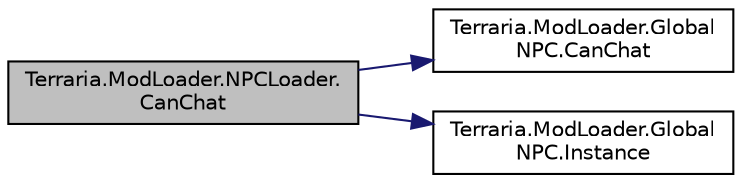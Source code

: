 digraph "Terraria.ModLoader.NPCLoader.CanChat"
{
 // LATEX_PDF_SIZE
  edge [fontname="Helvetica",fontsize="10",labelfontname="Helvetica",labelfontsize="10"];
  node [fontname="Helvetica",fontsize="10",shape=record];
  rankdir="LR";
  Node1 [label="Terraria.ModLoader.NPCLoader.\lCanChat",height=0.2,width=0.4,color="black", fillcolor="grey75", style="filled", fontcolor="black",tooltip=" "];
  Node1 -> Node2 [color="midnightblue",fontsize="10",style="solid",fontname="Helvetica"];
  Node2 [label="Terraria.ModLoader.Global\lNPC.CanChat",height=0.2,width=0.4,color="black", fillcolor="white", style="filled",URL="$class_terraria_1_1_mod_loader_1_1_global_n_p_c.html#a5af944eec70a583dcf0ddd607cab8874",tooltip="Allows you to determine whether this NPC can talk with the player. Return true to allow talking with ..."];
  Node1 -> Node3 [color="midnightblue",fontsize="10",style="solid",fontname="Helvetica"];
  Node3 [label="Terraria.ModLoader.Global\lNPC.Instance",height=0.2,width=0.4,color="black", fillcolor="white", style="filled",URL="$class_terraria_1_1_mod_loader_1_1_global_n_p_c.html#a864f48a10f6273f77c6a089b9baa8e4c",tooltip=" "];
}
